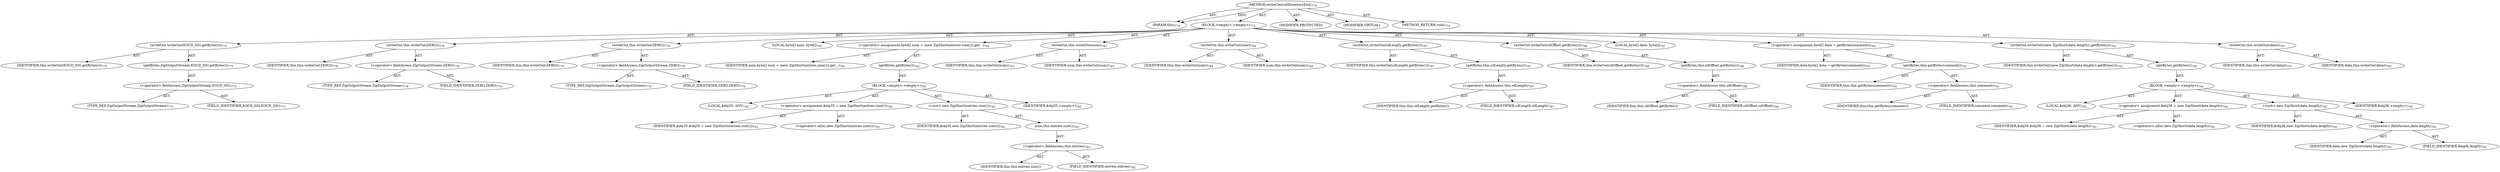 digraph "writeCentralDirectoryEnd" {  
"111669149715" [label = <(METHOD,writeCentralDirectoryEnd)<SUB>774</SUB>> ]
"115964117006" [label = <(PARAM,this)<SUB>774</SUB>> ]
"25769803868" [label = <(BLOCK,&lt;empty&gt;,&lt;empty&gt;)<SUB>774</SUB>> ]
"30064771779" [label = <(writeOut,writeOut(EOCD_SIG.getBytes()))<SUB>775</SUB>> ]
"68719476801" [label = <(IDENTIFIER,this,writeOut(EOCD_SIG.getBytes()))<SUB>775</SUB>> ]
"30064771780" [label = <(getBytes,ZipOutputStream.EOCD_SIG.getBytes())<SUB>775</SUB>> ]
"30064771781" [label = <(&lt;operator&gt;.fieldAccess,ZipOutputStream.EOCD_SIG)<SUB>775</SUB>> ]
"180388626454" [label = <(TYPE_REF,ZipOutputStream,ZipOutputStream)<SUB>775</SUB>> ]
"55834575069" [label = <(FIELD_IDENTIFIER,EOCD_SIG,EOCD_SIG)<SUB>775</SUB>> ]
"30064771782" [label = <(writeOut,this.writeOut(ZERO))<SUB>778</SUB>> ]
"68719476802" [label = <(IDENTIFIER,this,this.writeOut(ZERO))<SUB>778</SUB>> ]
"30064771783" [label = <(&lt;operator&gt;.fieldAccess,ZipOutputStream.ZERO)<SUB>778</SUB>> ]
"180388626455" [label = <(TYPE_REF,ZipOutputStream,ZipOutputStream)<SUB>778</SUB>> ]
"55834575070" [label = <(FIELD_IDENTIFIER,ZERO,ZERO)<SUB>778</SUB>> ]
"30064771784" [label = <(writeOut,this.writeOut(ZERO))<SUB>779</SUB>> ]
"68719476803" [label = <(IDENTIFIER,this,this.writeOut(ZERO))<SUB>779</SUB>> ]
"30064771785" [label = <(&lt;operator&gt;.fieldAccess,ZipOutputStream.ZERO)<SUB>779</SUB>> ]
"180388626456" [label = <(TYPE_REF,ZipOutputStream,ZipOutputStream)<SUB>779</SUB>> ]
"55834575071" [label = <(FIELD_IDENTIFIER,ZERO,ZERO)<SUB>779</SUB>> ]
"94489280559" [label = <(LOCAL,byte[] num: byte[])<SUB>782</SUB>> ]
"30064771786" [label = <(&lt;operator&gt;.assignment,byte[] num = (new ZipShort(entries.size())).get...)<SUB>782</SUB>> ]
"68719477197" [label = <(IDENTIFIER,num,byte[] num = (new ZipShort(entries.size())).get...)<SUB>782</SUB>> ]
"30064771787" [label = <(getBytes,getBytes())<SUB>782</SUB>> ]
"25769803869" [label = <(BLOCK,&lt;empty&gt;,&lt;empty&gt;)<SUB>782</SUB>> ]
"94489280560" [label = <(LOCAL,$obj35: ANY)<SUB>782</SUB>> ]
"30064771788" [label = <(&lt;operator&gt;.assignment,$obj35 = new ZipShort(entries.size()))<SUB>782</SUB>> ]
"68719477198" [label = <(IDENTIFIER,$obj35,$obj35 = new ZipShort(entries.size()))<SUB>782</SUB>> ]
"30064771789" [label = <(&lt;operator&gt;.alloc,new ZipShort(entries.size()))<SUB>782</SUB>> ]
"30064771790" [label = <(&lt;init&gt;,new ZipShort(entries.size()))<SUB>782</SUB>> ]
"68719477199" [label = <(IDENTIFIER,$obj35,new ZipShort(entries.size()))<SUB>782</SUB>> ]
"30064771791" [label = <(size,this.entries.size())<SUB>782</SUB>> ]
"30064771792" [label = <(&lt;operator&gt;.fieldAccess,this.entries)<SUB>782</SUB>> ]
"68719477200" [label = <(IDENTIFIER,this,this.entries.size())> ]
"55834575072" [label = <(FIELD_IDENTIFIER,entries,entries)<SUB>782</SUB>> ]
"68719477201" [label = <(IDENTIFIER,$obj35,&lt;empty&gt;)<SUB>782</SUB>> ]
"30064771793" [label = <(writeOut,this.writeOut(num))<SUB>783</SUB>> ]
"68719476804" [label = <(IDENTIFIER,this,this.writeOut(num))<SUB>783</SUB>> ]
"68719477202" [label = <(IDENTIFIER,num,this.writeOut(num))<SUB>783</SUB>> ]
"30064771794" [label = <(writeOut,this.writeOut(num))<SUB>784</SUB>> ]
"68719476805" [label = <(IDENTIFIER,this,this.writeOut(num))<SUB>784</SUB>> ]
"68719477203" [label = <(IDENTIFIER,num,this.writeOut(num))<SUB>784</SUB>> ]
"30064771795" [label = <(writeOut,writeOut(cdLength.getBytes()))<SUB>787</SUB>> ]
"68719476806" [label = <(IDENTIFIER,this,writeOut(cdLength.getBytes()))<SUB>787</SUB>> ]
"30064771796" [label = <(getBytes,this.cdLength.getBytes())<SUB>787</SUB>> ]
"30064771797" [label = <(&lt;operator&gt;.fieldAccess,this.cdLength)<SUB>787</SUB>> ]
"68719477204" [label = <(IDENTIFIER,this,this.cdLength.getBytes())> ]
"55834575073" [label = <(FIELD_IDENTIFIER,cdLength,cdLength)<SUB>787</SUB>> ]
"30064771798" [label = <(writeOut,writeOut(cdOffset.getBytes()))<SUB>788</SUB>> ]
"68719476807" [label = <(IDENTIFIER,this,writeOut(cdOffset.getBytes()))<SUB>788</SUB>> ]
"30064771799" [label = <(getBytes,this.cdOffset.getBytes())<SUB>788</SUB>> ]
"30064771800" [label = <(&lt;operator&gt;.fieldAccess,this.cdOffset)<SUB>788</SUB>> ]
"68719477205" [label = <(IDENTIFIER,this,this.cdOffset.getBytes())> ]
"55834575074" [label = <(FIELD_IDENTIFIER,cdOffset,cdOffset)<SUB>788</SUB>> ]
"94489280561" [label = <(LOCAL,byte[] data: byte[])<SUB>791</SUB>> ]
"30064771801" [label = <(&lt;operator&gt;.assignment,byte[] data = getBytes(comment))<SUB>791</SUB>> ]
"68719477206" [label = <(IDENTIFIER,data,byte[] data = getBytes(comment))<SUB>791</SUB>> ]
"30064771802" [label = <(getBytes,this.getBytes(comment))<SUB>791</SUB>> ]
"68719476808" [label = <(IDENTIFIER,this,this.getBytes(comment))<SUB>791</SUB>> ]
"30064771803" [label = <(&lt;operator&gt;.fieldAccess,this.comment)<SUB>791</SUB>> ]
"68719477207" [label = <(IDENTIFIER,this,this.getBytes(comment))> ]
"55834575075" [label = <(FIELD_IDENTIFIER,comment,comment)<SUB>791</SUB>> ]
"30064771804" [label = <(writeOut,writeOut((new ZipShort(data.length)).getBytes()))<SUB>792</SUB>> ]
"68719476809" [label = <(IDENTIFIER,this,writeOut((new ZipShort(data.length)).getBytes()))<SUB>792</SUB>> ]
"30064771805" [label = <(getBytes,getBytes())<SUB>792</SUB>> ]
"25769803870" [label = <(BLOCK,&lt;empty&gt;,&lt;empty&gt;)<SUB>792</SUB>> ]
"94489280562" [label = <(LOCAL,$obj36: ANY)<SUB>792</SUB>> ]
"30064771806" [label = <(&lt;operator&gt;.assignment,$obj36 = new ZipShort(data.length))<SUB>792</SUB>> ]
"68719477208" [label = <(IDENTIFIER,$obj36,$obj36 = new ZipShort(data.length))<SUB>792</SUB>> ]
"30064771807" [label = <(&lt;operator&gt;.alloc,new ZipShort(data.length))<SUB>792</SUB>> ]
"30064771808" [label = <(&lt;init&gt;,new ZipShort(data.length))<SUB>792</SUB>> ]
"68719477209" [label = <(IDENTIFIER,$obj36,new ZipShort(data.length))<SUB>792</SUB>> ]
"30064771809" [label = <(&lt;operator&gt;.fieldAccess,data.length)<SUB>792</SUB>> ]
"68719477210" [label = <(IDENTIFIER,data,new ZipShort(data.length))<SUB>792</SUB>> ]
"55834575076" [label = <(FIELD_IDENTIFIER,length,length)<SUB>792</SUB>> ]
"68719477211" [label = <(IDENTIFIER,$obj36,&lt;empty&gt;)<SUB>792</SUB>> ]
"30064771810" [label = <(writeOut,this.writeOut(data))<SUB>793</SUB>> ]
"68719476810" [label = <(IDENTIFIER,this,this.writeOut(data))<SUB>793</SUB>> ]
"68719477212" [label = <(IDENTIFIER,data,this.writeOut(data))<SUB>793</SUB>> ]
"133143986247" [label = <(MODIFIER,PROTECTED)> ]
"133143986248" [label = <(MODIFIER,VIRTUAL)> ]
"128849018899" [label = <(METHOD_RETURN,void)<SUB>774</SUB>> ]
  "111669149715" -> "115964117006"  [ label = "AST: "] 
  "111669149715" -> "25769803868"  [ label = "AST: "] 
  "111669149715" -> "133143986247"  [ label = "AST: "] 
  "111669149715" -> "133143986248"  [ label = "AST: "] 
  "111669149715" -> "128849018899"  [ label = "AST: "] 
  "25769803868" -> "30064771779"  [ label = "AST: "] 
  "25769803868" -> "30064771782"  [ label = "AST: "] 
  "25769803868" -> "30064771784"  [ label = "AST: "] 
  "25769803868" -> "94489280559"  [ label = "AST: "] 
  "25769803868" -> "30064771786"  [ label = "AST: "] 
  "25769803868" -> "30064771793"  [ label = "AST: "] 
  "25769803868" -> "30064771794"  [ label = "AST: "] 
  "25769803868" -> "30064771795"  [ label = "AST: "] 
  "25769803868" -> "30064771798"  [ label = "AST: "] 
  "25769803868" -> "94489280561"  [ label = "AST: "] 
  "25769803868" -> "30064771801"  [ label = "AST: "] 
  "25769803868" -> "30064771804"  [ label = "AST: "] 
  "25769803868" -> "30064771810"  [ label = "AST: "] 
  "30064771779" -> "68719476801"  [ label = "AST: "] 
  "30064771779" -> "30064771780"  [ label = "AST: "] 
  "30064771780" -> "30064771781"  [ label = "AST: "] 
  "30064771781" -> "180388626454"  [ label = "AST: "] 
  "30064771781" -> "55834575069"  [ label = "AST: "] 
  "30064771782" -> "68719476802"  [ label = "AST: "] 
  "30064771782" -> "30064771783"  [ label = "AST: "] 
  "30064771783" -> "180388626455"  [ label = "AST: "] 
  "30064771783" -> "55834575070"  [ label = "AST: "] 
  "30064771784" -> "68719476803"  [ label = "AST: "] 
  "30064771784" -> "30064771785"  [ label = "AST: "] 
  "30064771785" -> "180388626456"  [ label = "AST: "] 
  "30064771785" -> "55834575071"  [ label = "AST: "] 
  "30064771786" -> "68719477197"  [ label = "AST: "] 
  "30064771786" -> "30064771787"  [ label = "AST: "] 
  "30064771787" -> "25769803869"  [ label = "AST: "] 
  "25769803869" -> "94489280560"  [ label = "AST: "] 
  "25769803869" -> "30064771788"  [ label = "AST: "] 
  "25769803869" -> "30064771790"  [ label = "AST: "] 
  "25769803869" -> "68719477201"  [ label = "AST: "] 
  "30064771788" -> "68719477198"  [ label = "AST: "] 
  "30064771788" -> "30064771789"  [ label = "AST: "] 
  "30064771790" -> "68719477199"  [ label = "AST: "] 
  "30064771790" -> "30064771791"  [ label = "AST: "] 
  "30064771791" -> "30064771792"  [ label = "AST: "] 
  "30064771792" -> "68719477200"  [ label = "AST: "] 
  "30064771792" -> "55834575072"  [ label = "AST: "] 
  "30064771793" -> "68719476804"  [ label = "AST: "] 
  "30064771793" -> "68719477202"  [ label = "AST: "] 
  "30064771794" -> "68719476805"  [ label = "AST: "] 
  "30064771794" -> "68719477203"  [ label = "AST: "] 
  "30064771795" -> "68719476806"  [ label = "AST: "] 
  "30064771795" -> "30064771796"  [ label = "AST: "] 
  "30064771796" -> "30064771797"  [ label = "AST: "] 
  "30064771797" -> "68719477204"  [ label = "AST: "] 
  "30064771797" -> "55834575073"  [ label = "AST: "] 
  "30064771798" -> "68719476807"  [ label = "AST: "] 
  "30064771798" -> "30064771799"  [ label = "AST: "] 
  "30064771799" -> "30064771800"  [ label = "AST: "] 
  "30064771800" -> "68719477205"  [ label = "AST: "] 
  "30064771800" -> "55834575074"  [ label = "AST: "] 
  "30064771801" -> "68719477206"  [ label = "AST: "] 
  "30064771801" -> "30064771802"  [ label = "AST: "] 
  "30064771802" -> "68719476808"  [ label = "AST: "] 
  "30064771802" -> "30064771803"  [ label = "AST: "] 
  "30064771803" -> "68719477207"  [ label = "AST: "] 
  "30064771803" -> "55834575075"  [ label = "AST: "] 
  "30064771804" -> "68719476809"  [ label = "AST: "] 
  "30064771804" -> "30064771805"  [ label = "AST: "] 
  "30064771805" -> "25769803870"  [ label = "AST: "] 
  "25769803870" -> "94489280562"  [ label = "AST: "] 
  "25769803870" -> "30064771806"  [ label = "AST: "] 
  "25769803870" -> "30064771808"  [ label = "AST: "] 
  "25769803870" -> "68719477211"  [ label = "AST: "] 
  "30064771806" -> "68719477208"  [ label = "AST: "] 
  "30064771806" -> "30064771807"  [ label = "AST: "] 
  "30064771808" -> "68719477209"  [ label = "AST: "] 
  "30064771808" -> "30064771809"  [ label = "AST: "] 
  "30064771809" -> "68719477210"  [ label = "AST: "] 
  "30064771809" -> "55834575076"  [ label = "AST: "] 
  "30064771810" -> "68719476810"  [ label = "AST: "] 
  "30064771810" -> "68719477212"  [ label = "AST: "] 
  "111669149715" -> "115964117006"  [ label = "DDG: "] 
}
